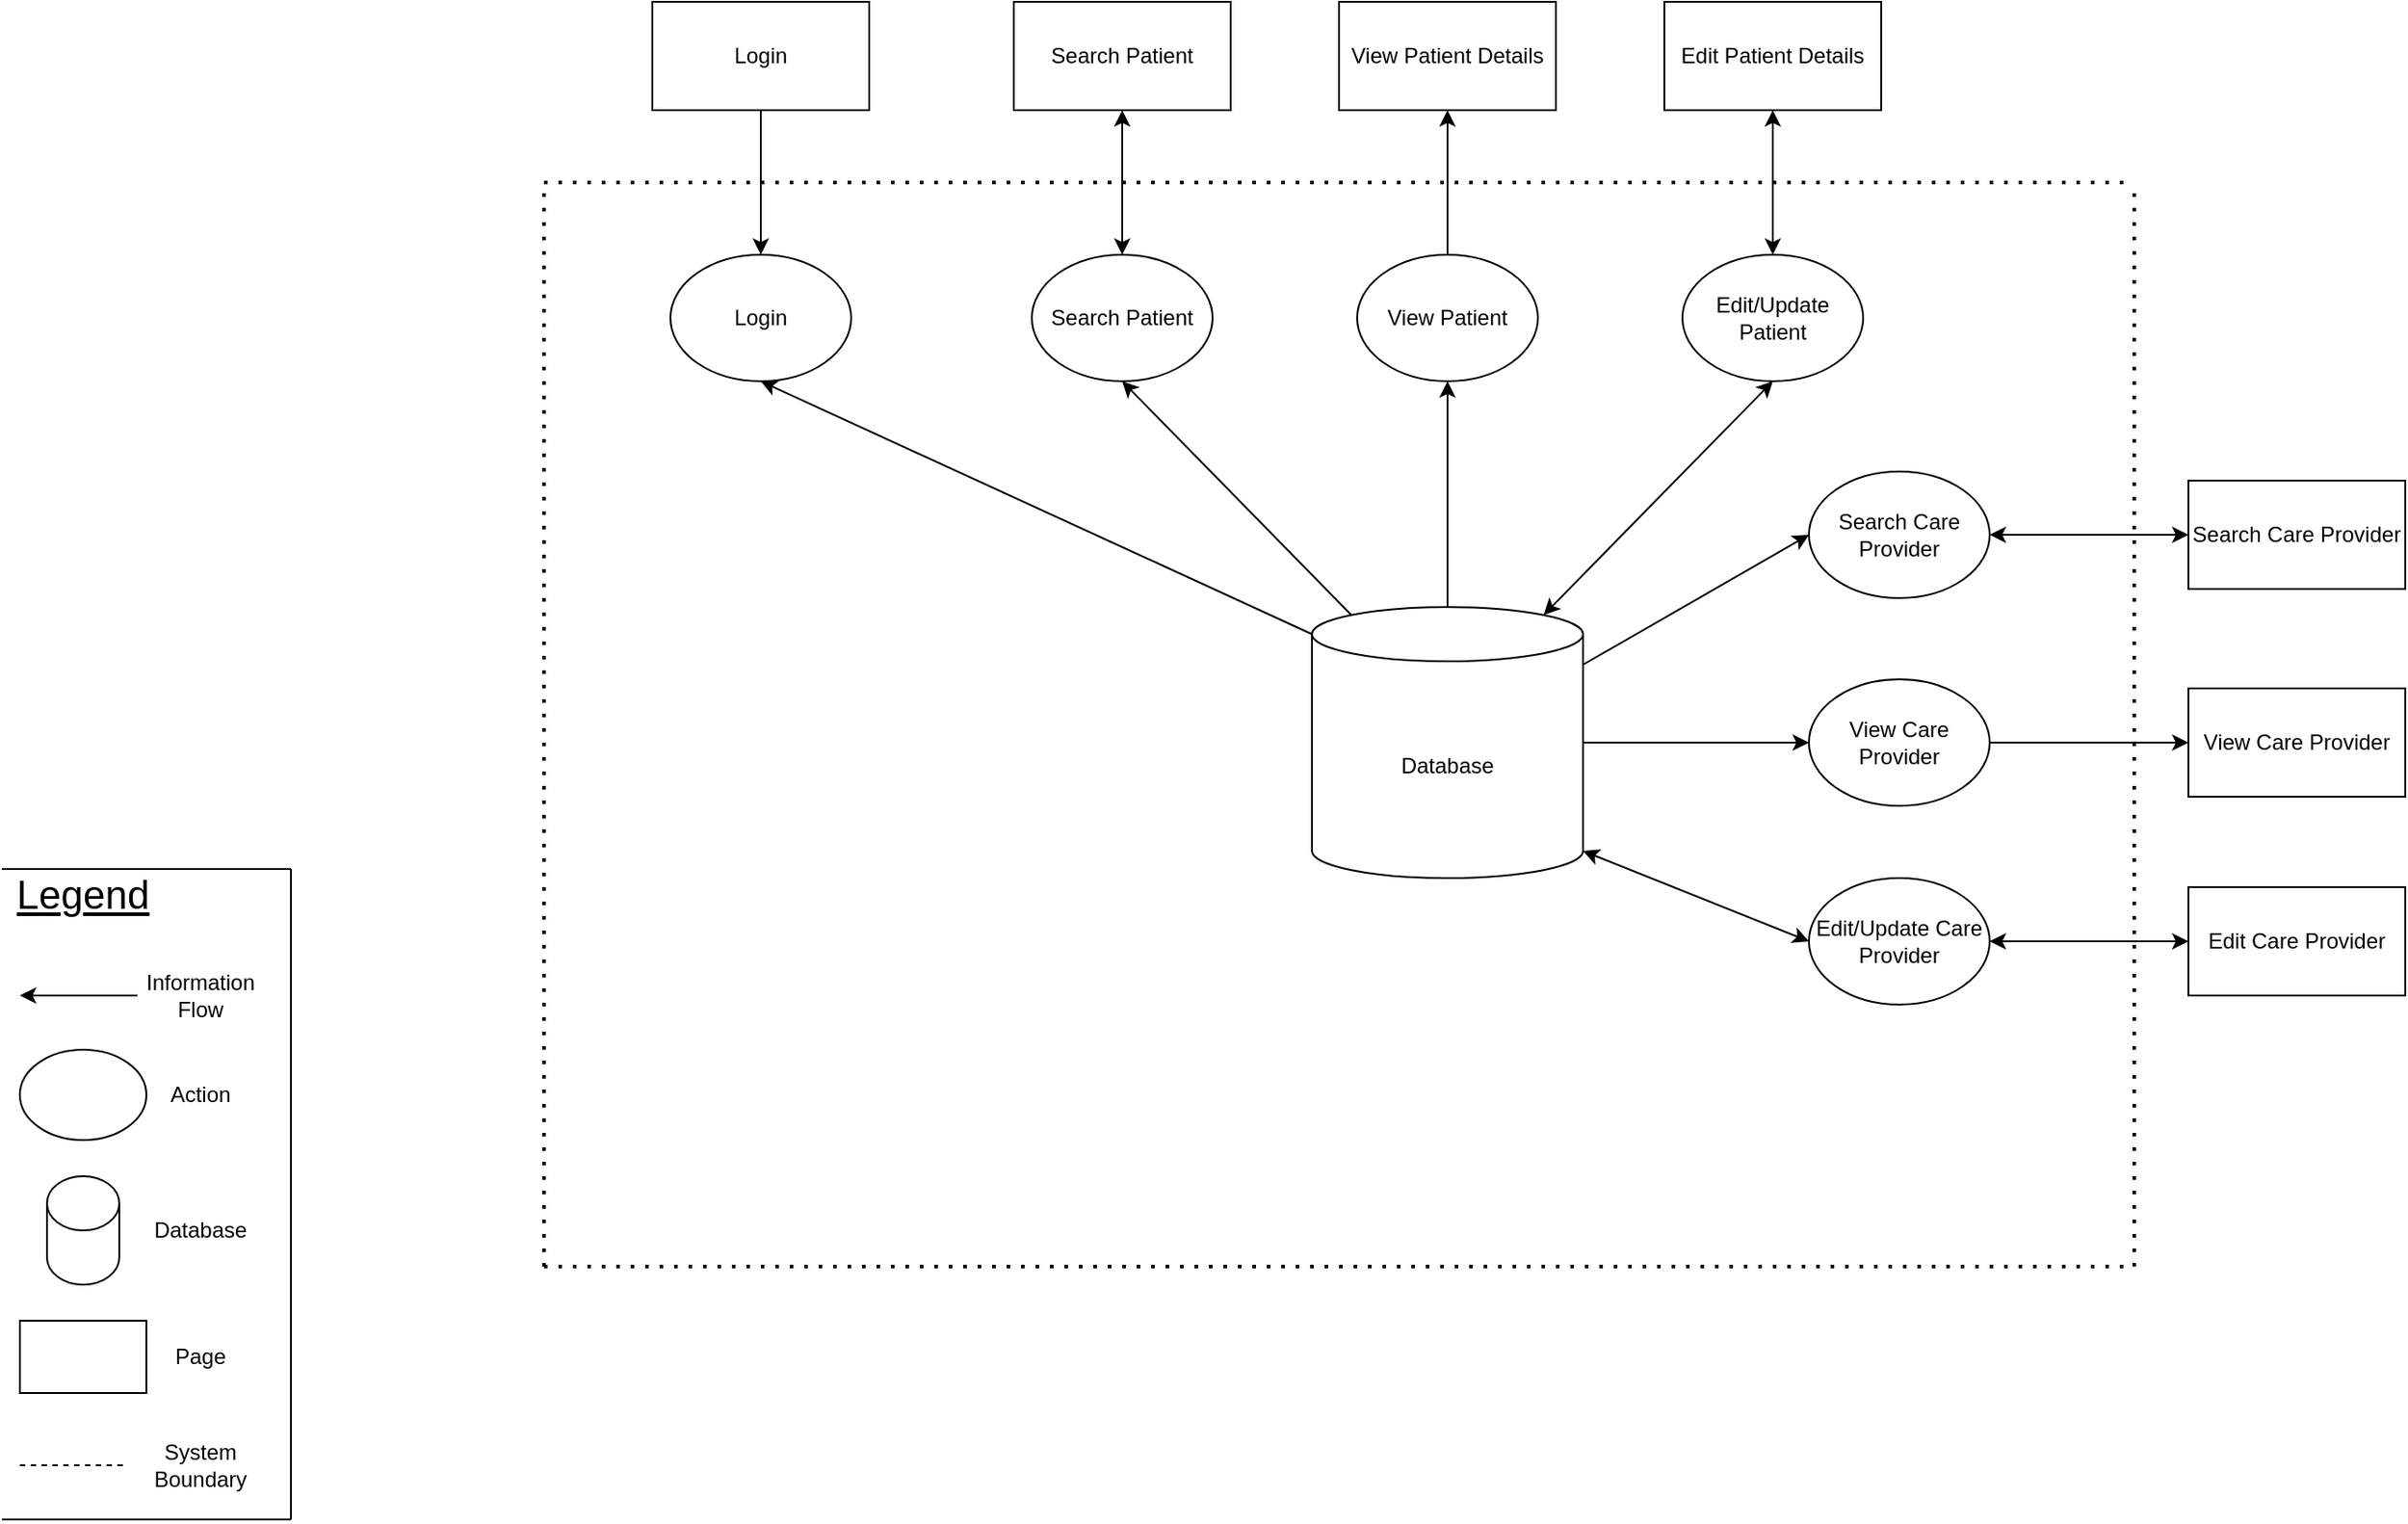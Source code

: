 <mxfile version="14.8.5" type="device"><diagram id="qDRRlRr5Dmf_vrDJZf3c" name="Page-1"><mxGraphModel dx="868" dy="450" grid="1" gridSize="10" guides="1" tooltips="1" connect="1" arrows="1" fold="1" page="1" pageScale="1" pageWidth="1600" pageHeight="900" math="0" shadow="0"><root><mxCell id="0"/><mxCell id="1" parent="0"/><mxCell id="oD3N2EDUvd9Q2pfFsSEa-2" value="Database" style="shape=cylinder3;whiteSpace=wrap;html=1;boundedLbl=1;backgroundOutline=1;size=15;" parent="1" vertex="1"><mxGeometry x="725" y="375" width="150" height="150" as="geometry"/></mxCell><mxCell id="oD3N2EDUvd9Q2pfFsSEa-3" value="Login" style="rounded=0;whiteSpace=wrap;html=1;" parent="1" vertex="1"><mxGeometry x="360" y="40" width="120" height="60" as="geometry"/></mxCell><mxCell id="oD3N2EDUvd9Q2pfFsSEa-4" value="" style="rounded=0;whiteSpace=wrap;html=1;" parent="1" vertex="1"><mxGeometry x="10" y="770" width="70" height="40" as="geometry"/></mxCell><mxCell id="oD3N2EDUvd9Q2pfFsSEa-5" value="" style="shape=cylinder3;whiteSpace=wrap;html=1;boundedLbl=1;backgroundOutline=1;size=15;" parent="1" vertex="1"><mxGeometry x="25" y="690" width="40" height="60" as="geometry"/></mxCell><mxCell id="oD3N2EDUvd9Q2pfFsSEa-6" value="" style="ellipse;whiteSpace=wrap;html=1;" parent="1" vertex="1"><mxGeometry x="10" y="620" width="70" height="50" as="geometry"/></mxCell><mxCell id="oD3N2EDUvd9Q2pfFsSEa-7" value="Action" style="text;html=1;strokeColor=none;fillColor=none;align=center;verticalAlign=middle;whiteSpace=wrap;rounded=0;" parent="1" vertex="1"><mxGeometry x="90" y="635" width="40" height="20" as="geometry"/></mxCell><mxCell id="oD3N2EDUvd9Q2pfFsSEa-8" value="Database" style="text;html=1;strokeColor=none;fillColor=none;align=center;verticalAlign=middle;whiteSpace=wrap;rounded=0;" parent="1" vertex="1"><mxGeometry x="90" y="710" width="40" height="20" as="geometry"/></mxCell><mxCell id="oD3N2EDUvd9Q2pfFsSEa-9" value="Page" style="text;html=1;strokeColor=none;fillColor=none;align=center;verticalAlign=middle;whiteSpace=wrap;rounded=0;" parent="1" vertex="1"><mxGeometry x="90" y="780" width="40" height="20" as="geometry"/></mxCell><mxCell id="oD3N2EDUvd9Q2pfFsSEa-10" value="Login" style="ellipse;whiteSpace=wrap;html=1;" parent="1" vertex="1"><mxGeometry x="370" y="180" width="100" height="70" as="geometry"/></mxCell><mxCell id="oD3N2EDUvd9Q2pfFsSEa-11" value="" style="endArrow=classic;html=1;exitX=0;exitY=0;exitDx=0;exitDy=15;exitPerimeter=0;entryX=0.5;entryY=1;entryDx=0;entryDy=0;" parent="1" source="oD3N2EDUvd9Q2pfFsSEa-2" target="oD3N2EDUvd9Q2pfFsSEa-10" edge="1"><mxGeometry width="50" height="50" relative="1" as="geometry"><mxPoint x="770" y="510" as="sourcePoint"/><mxPoint x="820" y="460" as="targetPoint"/></mxGeometry></mxCell><mxCell id="oD3N2EDUvd9Q2pfFsSEa-13" value="Search Patient" style="rounded=0;whiteSpace=wrap;html=1;" parent="1" vertex="1"><mxGeometry x="560" y="40" width="120" height="60" as="geometry"/></mxCell><mxCell id="oD3N2EDUvd9Q2pfFsSEa-15" value="Search Patient" style="ellipse;whiteSpace=wrap;html=1;" parent="1" vertex="1"><mxGeometry x="570" y="180" width="100" height="70" as="geometry"/></mxCell><mxCell id="oD3N2EDUvd9Q2pfFsSEa-18" value="View Patient Details" style="rounded=0;whiteSpace=wrap;html=1;" parent="1" vertex="1"><mxGeometry x="740" y="40" width="120" height="60" as="geometry"/></mxCell><mxCell id="oD3N2EDUvd9Q2pfFsSEa-20" value="View Patient" style="ellipse;whiteSpace=wrap;html=1;" parent="1" vertex="1"><mxGeometry x="750" y="180" width="100" height="70" as="geometry"/></mxCell><mxCell id="oD3N2EDUvd9Q2pfFsSEa-22" value="" style="endArrow=classic;html=1;entryX=0.5;entryY=1;entryDx=0;entryDy=0;exitX=0.5;exitY=0;exitDx=0;exitDy=0;exitPerimeter=0;" parent="1" source="oD3N2EDUvd9Q2pfFsSEa-2" target="oD3N2EDUvd9Q2pfFsSEa-20" edge="1"><mxGeometry width="50" height="50" relative="1" as="geometry"><mxPoint x="770" y="510" as="sourcePoint"/><mxPoint x="820" y="460" as="targetPoint"/></mxGeometry></mxCell><mxCell id="oD3N2EDUvd9Q2pfFsSEa-23" value="" style="endArrow=classic;html=1;exitX=0.5;exitY=1;exitDx=0;exitDy=0;entryX=0.5;entryY=0;entryDx=0;entryDy=0;" parent="1" source="oD3N2EDUvd9Q2pfFsSEa-3" target="oD3N2EDUvd9Q2pfFsSEa-10" edge="1"><mxGeometry width="50" height="50" relative="1" as="geometry"><mxPoint x="810" y="360" as="sourcePoint"/><mxPoint x="860" y="310" as="targetPoint"/></mxGeometry></mxCell><mxCell id="oD3N2EDUvd9Q2pfFsSEa-24" value="" style="endArrow=none;dashed=1;html=1;dashPattern=1 3;strokeWidth=2;" parent="1" edge="1"><mxGeometry width="50" height="50" relative="1" as="geometry"><mxPoint x="300" y="140" as="sourcePoint"/><mxPoint x="1180" y="140" as="targetPoint"/></mxGeometry></mxCell><mxCell id="oD3N2EDUvd9Q2pfFsSEa-25" value="" style="endArrow=none;dashed=1;html=1;dashPattern=1 3;strokeWidth=2;" parent="1" edge="1"><mxGeometry width="50" height="50" relative="1" as="geometry"><mxPoint x="1180" y="740" as="sourcePoint"/><mxPoint x="1180" y="140" as="targetPoint"/></mxGeometry></mxCell><mxCell id="oD3N2EDUvd9Q2pfFsSEa-26" value="" style="endArrow=none;dashed=1;html=1;dashPattern=1 3;strokeWidth=2;" parent="1" edge="1"><mxGeometry width="50" height="50" relative="1" as="geometry"><mxPoint x="300" y="740" as="sourcePoint"/><mxPoint x="1180" y="740" as="targetPoint"/></mxGeometry></mxCell><mxCell id="oD3N2EDUvd9Q2pfFsSEa-27" value="" style="endArrow=none;dashed=1;html=1;dashPattern=1 3;strokeWidth=2;" parent="1" edge="1"><mxGeometry width="50" height="50" relative="1" as="geometry"><mxPoint x="300" y="740" as="sourcePoint"/><mxPoint x="300" y="140" as="targetPoint"/></mxGeometry></mxCell><mxCell id="oD3N2EDUvd9Q2pfFsSEa-30" value="" style="endArrow=classic;html=1;entryX=0.5;entryY=1;entryDx=0;entryDy=0;exitX=0.145;exitY=0;exitDx=0;exitDy=4.35;exitPerimeter=0;" parent="1" source="oD3N2EDUvd9Q2pfFsSEa-2" target="oD3N2EDUvd9Q2pfFsSEa-15" edge="1"><mxGeometry width="50" height="50" relative="1" as="geometry"><mxPoint x="740" y="320" as="sourcePoint"/><mxPoint x="810" y="380" as="targetPoint"/></mxGeometry></mxCell><mxCell id="oD3N2EDUvd9Q2pfFsSEa-31" value="" style="endArrow=classic;startArrow=classic;html=1;entryX=0.5;entryY=1;entryDx=0;entryDy=0;" parent="1" source="oD3N2EDUvd9Q2pfFsSEa-15" target="oD3N2EDUvd9Q2pfFsSEa-13" edge="1"><mxGeometry width="50" height="50" relative="1" as="geometry"><mxPoint x="580" y="430" as="sourcePoint"/><mxPoint x="630" y="380" as="targetPoint"/></mxGeometry></mxCell><mxCell id="oD3N2EDUvd9Q2pfFsSEa-32" value="" style="endArrow=classic;html=1;entryX=0.5;entryY=1;entryDx=0;entryDy=0;exitX=0.5;exitY=0;exitDx=0;exitDy=0;" parent="1" source="oD3N2EDUvd9Q2pfFsSEa-20" target="oD3N2EDUvd9Q2pfFsSEa-18" edge="1"><mxGeometry width="50" height="50" relative="1" as="geometry"><mxPoint x="810" y="385" as="sourcePoint"/><mxPoint x="810" y="260" as="targetPoint"/></mxGeometry></mxCell><mxCell id="oD3N2EDUvd9Q2pfFsSEa-33" value="Edit Patient Details" style="rounded=0;whiteSpace=wrap;html=1;" parent="1" vertex="1"><mxGeometry x="920" y="40" width="120" height="60" as="geometry"/></mxCell><mxCell id="oD3N2EDUvd9Q2pfFsSEa-34" value="Edit/Update Patient" style="ellipse;whiteSpace=wrap;html=1;" parent="1" vertex="1"><mxGeometry x="930" y="180" width="100" height="70" as="geometry"/></mxCell><mxCell id="oD3N2EDUvd9Q2pfFsSEa-35" value="" style="endArrow=classic;startArrow=classic;html=1;entryX=0.5;entryY=1;entryDx=0;entryDy=0;exitX=0.855;exitY=0;exitDx=0;exitDy=4.35;exitPerimeter=0;" parent="1" source="oD3N2EDUvd9Q2pfFsSEa-2" target="oD3N2EDUvd9Q2pfFsSEa-34" edge="1"><mxGeometry width="50" height="50" relative="1" as="geometry"><mxPoint x="880" y="430" as="sourcePoint"/><mxPoint x="930" y="380" as="targetPoint"/></mxGeometry></mxCell><mxCell id="oD3N2EDUvd9Q2pfFsSEa-36" value="" style="endArrow=classic;startArrow=classic;html=1;entryX=0.5;entryY=1;entryDx=0;entryDy=0;exitX=0.5;exitY=0;exitDx=0;exitDy=0;" parent="1" source="oD3N2EDUvd9Q2pfFsSEa-34" target="oD3N2EDUvd9Q2pfFsSEa-33" edge="1"><mxGeometry width="50" height="50" relative="1" as="geometry"><mxPoint x="863.25" y="389.35" as="sourcePoint"/><mxPoint x="990" y="260" as="targetPoint"/></mxGeometry></mxCell><mxCell id="oD3N2EDUvd9Q2pfFsSEa-37" value="Search Care Provider" style="rounded=0;whiteSpace=wrap;html=1;" parent="1" vertex="1"><mxGeometry x="1210" y="305" width="120" height="60" as="geometry"/></mxCell><mxCell id="oD3N2EDUvd9Q2pfFsSEa-38" value="View Care Provider" style="rounded=0;whiteSpace=wrap;html=1;" parent="1" vertex="1"><mxGeometry x="1210" y="420" width="120" height="60" as="geometry"/></mxCell><mxCell id="oD3N2EDUvd9Q2pfFsSEa-39" value="Edit Care Provider" style="rounded=0;whiteSpace=wrap;html=1;" parent="1" vertex="1"><mxGeometry x="1210" y="530" width="120" height="60" as="geometry"/></mxCell><mxCell id="oD3N2EDUvd9Q2pfFsSEa-40" value="Search Care Provider" style="ellipse;whiteSpace=wrap;html=1;" parent="1" vertex="1"><mxGeometry x="1000" y="300" width="100" height="70" as="geometry"/></mxCell><mxCell id="oD3N2EDUvd9Q2pfFsSEa-41" value="View Care Provider" style="ellipse;whiteSpace=wrap;html=1;" parent="1" vertex="1"><mxGeometry x="1000" y="415" width="100" height="70" as="geometry"/></mxCell><mxCell id="oD3N2EDUvd9Q2pfFsSEa-42" value="Edit/Update Care Provider" style="ellipse;whiteSpace=wrap;html=1;" parent="1" vertex="1"><mxGeometry x="1000" y="525" width="100" height="70" as="geometry"/></mxCell><mxCell id="oD3N2EDUvd9Q2pfFsSEa-45" value="" style="endArrow=classic;html=1;entryX=0;entryY=0.5;entryDx=0;entryDy=0;" parent="1" source="oD3N2EDUvd9Q2pfFsSEa-2" target="oD3N2EDUvd9Q2pfFsSEa-40" edge="1"><mxGeometry width="50" height="50" relative="1" as="geometry"><mxPoint x="840" y="410" as="sourcePoint"/><mxPoint x="890" y="360" as="targetPoint"/></mxGeometry></mxCell><mxCell id="oD3N2EDUvd9Q2pfFsSEa-46" value="" style="endArrow=classic;startArrow=classic;html=1;entryX=0;entryY=0.5;entryDx=0;entryDy=0;" parent="1" target="oD3N2EDUvd9Q2pfFsSEa-37" edge="1"><mxGeometry width="50" height="50" relative="1" as="geometry"><mxPoint x="1100" y="335" as="sourcePoint"/><mxPoint x="1200" y="360" as="targetPoint"/></mxGeometry></mxCell><mxCell id="oD3N2EDUvd9Q2pfFsSEa-47" value="" style="endArrow=classic;html=1;exitX=1;exitY=0.5;exitDx=0;exitDy=0;exitPerimeter=0;entryX=0;entryY=0.5;entryDx=0;entryDy=0;" parent="1" source="oD3N2EDUvd9Q2pfFsSEa-2" target="oD3N2EDUvd9Q2pfFsSEa-41" edge="1"><mxGeometry width="50" height="50" relative="1" as="geometry"><mxPoint x="910" y="410" as="sourcePoint"/><mxPoint x="960" y="360" as="targetPoint"/></mxGeometry></mxCell><mxCell id="oD3N2EDUvd9Q2pfFsSEa-48" value="" style="endArrow=classic;html=1;exitX=1;exitY=0.5;exitDx=0;exitDy=0;entryX=0;entryY=0.5;entryDx=0;entryDy=0;" parent="1" source="oD3N2EDUvd9Q2pfFsSEa-41" target="oD3N2EDUvd9Q2pfFsSEa-38" edge="1"><mxGeometry width="50" height="50" relative="1" as="geometry"><mxPoint x="885" y="460" as="sourcePoint"/><mxPoint x="1010.0" y="460" as="targetPoint"/></mxGeometry></mxCell><mxCell id="oD3N2EDUvd9Q2pfFsSEa-49" value="" style="endArrow=classic;startArrow=classic;html=1;exitX=1;exitY=1;exitDx=0;exitDy=-15;exitPerimeter=0;entryX=0;entryY=0.5;entryDx=0;entryDy=0;" parent="1" source="oD3N2EDUvd9Q2pfFsSEa-2" target="oD3N2EDUvd9Q2pfFsSEa-42" edge="1"><mxGeometry width="50" height="50" relative="1" as="geometry"><mxPoint x="1010" y="410" as="sourcePoint"/><mxPoint x="1060" y="360" as="targetPoint"/></mxGeometry></mxCell><mxCell id="oD3N2EDUvd9Q2pfFsSEa-50" value="" style="endArrow=classic;startArrow=classic;html=1;entryX=0;entryY=0.5;entryDx=0;entryDy=0;" parent="1" source="oD3N2EDUvd9Q2pfFsSEa-42" target="oD3N2EDUvd9Q2pfFsSEa-39" edge="1"><mxGeometry width="50" height="50" relative="1" as="geometry"><mxPoint x="885" y="520" as="sourcePoint"/><mxPoint x="1010.0" y="570" as="targetPoint"/></mxGeometry></mxCell><mxCell id="kmY_L-0GruvlnR0AZYPb-1" value="" style="endArrow=none;dashed=1;html=1;fontSize=22;" edge="1" parent="1"><mxGeometry width="50" height="50" relative="1" as="geometry"><mxPoint x="10" y="850" as="sourcePoint"/><mxPoint x="70" y="850" as="targetPoint"/><Array as="points"><mxPoint x="50" y="850"/><mxPoint x="60" y="850"/></Array></mxGeometry></mxCell><mxCell id="kmY_L-0GruvlnR0AZYPb-2" value="System Boundary" style="text;html=1;strokeColor=none;fillColor=none;align=center;verticalAlign=middle;whiteSpace=wrap;rounded=0;" vertex="1" parent="1"><mxGeometry x="80" y="830" width="60" height="40" as="geometry"/></mxCell><mxCell id="kmY_L-0GruvlnR0AZYPb-3" value="" style="endArrow=classic;html=1;fontSize=22;" edge="1" parent="1"><mxGeometry width="50" height="50" relative="1" as="geometry"><mxPoint x="75" y="590" as="sourcePoint"/><mxPoint x="10" y="590" as="targetPoint"/></mxGeometry></mxCell><mxCell id="kmY_L-0GruvlnR0AZYPb-4" value="Information Flow" style="text;html=1;strokeColor=none;fillColor=none;align=center;verticalAlign=middle;whiteSpace=wrap;rounded=0;" vertex="1" parent="1"><mxGeometry x="80" y="570" width="60" height="40" as="geometry"/></mxCell><mxCell id="kmY_L-0GruvlnR0AZYPb-5" value="Legend" style="text;html=1;strokeColor=none;fillColor=none;align=center;verticalAlign=middle;whiteSpace=wrap;rounded=0;fontStyle=4;fontSize=22;" vertex="1" parent="1"><mxGeometry x="25" y="525" width="40" height="20" as="geometry"/></mxCell><mxCell id="kmY_L-0GruvlnR0AZYPb-6" value="" style="endArrow=none;html=1;" edge="1" parent="1"><mxGeometry width="50" height="50" relative="1" as="geometry"><mxPoint y="520" as="sourcePoint"/><mxPoint x="160" y="520" as="targetPoint"/></mxGeometry></mxCell><mxCell id="kmY_L-0GruvlnR0AZYPb-7" value="" style="endArrow=none;html=1;" edge="1" parent="1"><mxGeometry width="50" height="50" relative="1" as="geometry"><mxPoint x="160" y="880" as="sourcePoint"/><mxPoint x="160" y="520" as="targetPoint"/></mxGeometry></mxCell><mxCell id="kmY_L-0GruvlnR0AZYPb-8" value="" style="endArrow=none;html=1;" edge="1" parent="1"><mxGeometry width="50" height="50" relative="1" as="geometry"><mxPoint x="160" y="880" as="sourcePoint"/><mxPoint y="880" as="targetPoint"/></mxGeometry></mxCell></root></mxGraphModel></diagram></mxfile>
